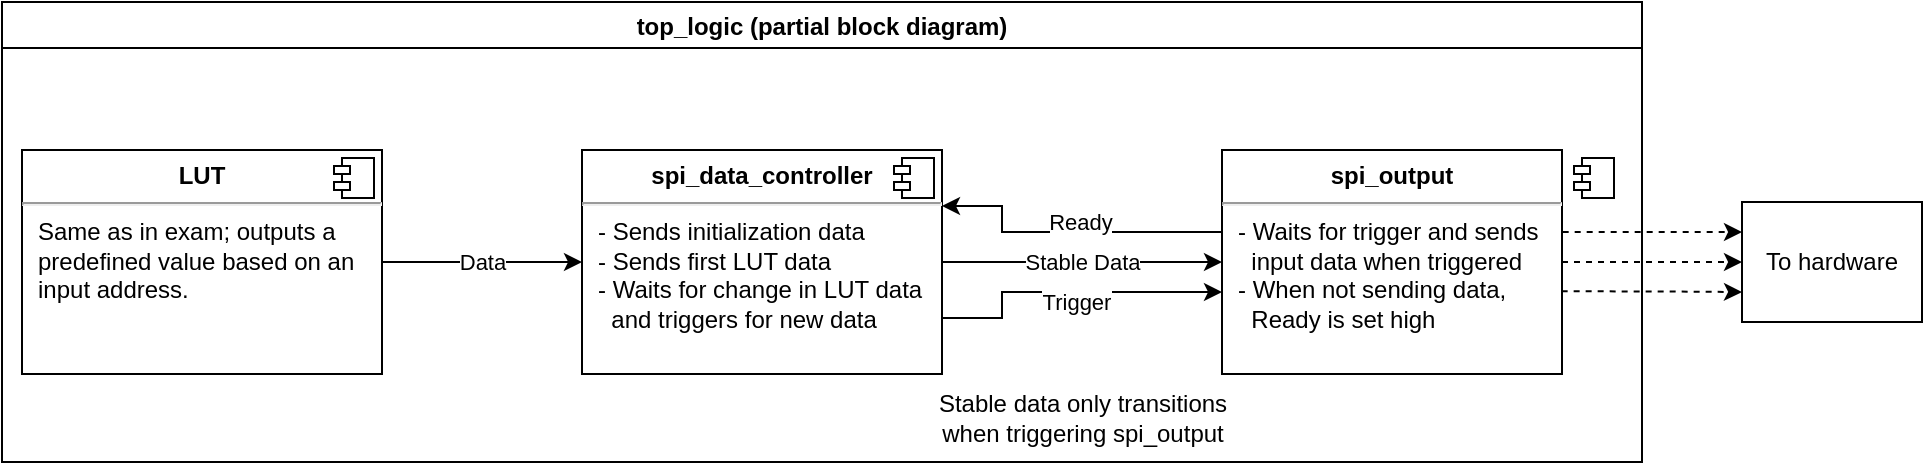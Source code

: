 <mxfile version="15.4.0" type="device"><diagram id="fG16XK2OZM1ZxjREfJTi" name="Page-1"><mxGraphModel dx="865" dy="506" grid="1" gridSize="10" guides="1" tooltips="1" connect="1" arrows="1" fold="1" page="1" pageScale="1" pageWidth="850" pageHeight="1100" math="0" shadow="0"><root><mxCell id="0"/><mxCell id="1" parent="0"/><mxCell id="7KXccephvjwc00-sj123-5" value="" style="edgeStyle=orthogonalEdgeStyle;rounded=0;orthogonalLoop=1;jettySize=auto;html=1;exitX=1;exitY=0.5;exitDx=0;exitDy=0;" edge="1" parent="1" source="7KXccephvjwc00-sj123-33"><mxGeometry relative="1" as="geometry"><mxPoint x="470" y="280" as="sourcePoint"/><mxPoint x="610" y="280" as="targetPoint"/></mxGeometry></mxCell><mxCell id="7KXccephvjwc00-sj123-11" value="Stable Data" style="edgeLabel;html=1;align=center;verticalAlign=middle;resizable=0;points=[];" vertex="1" connectable="0" parent="7KXccephvjwc00-sj123-5"><mxGeometry x="-0.306" y="-1" relative="1" as="geometry"><mxPoint x="21" y="-1" as="offset"/></mxGeometry></mxCell><mxCell id="7KXccephvjwc00-sj123-9" style="edgeStyle=orthogonalEdgeStyle;rounded=0;orthogonalLoop=1;jettySize=auto;html=1;exitX=1;exitY=0.75;exitDx=0;exitDy=0;entryX=0;entryY=0.75;entryDx=0;entryDy=0;" edge="1" parent="1" source="7KXccephvjwc00-sj123-33"><mxGeometry relative="1" as="geometry"><mxPoint x="470" y="303.75" as="sourcePoint"/><mxPoint x="610" y="295" as="targetPoint"/><Array as="points"><mxPoint x="500" y="308"/><mxPoint x="500" y="295"/></Array></mxGeometry></mxCell><mxCell id="7KXccephvjwc00-sj123-12" value="Trigger" style="edgeLabel;html=1;align=center;verticalAlign=middle;resizable=0;points=[];" vertex="1" connectable="0" parent="7KXccephvjwc00-sj123-9"><mxGeometry x="-0.293" relative="1" as="geometry"><mxPoint x="26" y="5" as="offset"/></mxGeometry></mxCell><mxCell id="7KXccephvjwc00-sj123-10" style="edgeStyle=orthogonalEdgeStyle;rounded=0;orthogonalLoop=1;jettySize=auto;html=1;exitX=1;exitY=0.25;exitDx=0;exitDy=0;entryX=0;entryY=0.25;entryDx=0;entryDy=0;endArrow=none;endFill=0;startArrow=classic;startFill=1;" edge="1" parent="1" source="7KXccephvjwc00-sj123-33"><mxGeometry relative="1" as="geometry"><mxPoint x="470" y="256.25" as="sourcePoint"/><mxPoint x="610" y="265" as="targetPoint"/><Array as="points"><mxPoint x="500" y="252"/><mxPoint x="500" y="265"/></Array></mxGeometry></mxCell><mxCell id="7KXccephvjwc00-sj123-13" value="Ready" style="edgeLabel;html=1;align=center;verticalAlign=middle;resizable=0;points=[];" vertex="1" connectable="0" parent="7KXccephvjwc00-sj123-10"><mxGeometry x="0.296" y="-2" relative="1" as="geometry"><mxPoint x="-17" y="-7" as="offset"/></mxGeometry></mxCell><mxCell id="7KXccephvjwc00-sj123-18" value="" style="edgeStyle=orthogonalEdgeStyle;rounded=0;orthogonalLoop=1;jettySize=auto;html=1;startArrow=none;startFill=0;endArrow=classic;endFill=1;dashed=1;exitX=1;exitY=0.5;exitDx=0;exitDy=0;" edge="1" parent="1" source="7KXccephvjwc00-sj123-35" target="7KXccephvjwc00-sj123-17"><mxGeometry relative="1" as="geometry"><mxPoint x="810" y="280" as="sourcePoint"/></mxGeometry></mxCell><mxCell id="7KXccephvjwc00-sj123-19" style="edgeStyle=orthogonalEdgeStyle;rounded=0;orthogonalLoop=1;jettySize=auto;html=1;exitX=0.999;exitY=0.631;exitDx=0;exitDy=0;entryX=0;entryY=0.75;entryDx=0;entryDy=0;startArrow=none;startFill=0;endArrow=classic;endFill=1;dashed=1;exitPerimeter=0;" edge="1" parent="1" source="7KXccephvjwc00-sj123-35" target="7KXccephvjwc00-sj123-17"><mxGeometry relative="1" as="geometry"><mxPoint x="810" y="295" as="sourcePoint"/></mxGeometry></mxCell><mxCell id="7KXccephvjwc00-sj123-20" style="edgeStyle=orthogonalEdgeStyle;rounded=0;orthogonalLoop=1;jettySize=auto;html=1;exitX=1.002;exitY=0.366;exitDx=0;exitDy=0;entryX=0;entryY=0.25;entryDx=0;entryDy=0;startArrow=none;startFill=0;endArrow=classic;endFill=1;dashed=1;exitPerimeter=0;" edge="1" parent="1" source="7KXccephvjwc00-sj123-35" target="7KXccephvjwc00-sj123-17"><mxGeometry relative="1" as="geometry"><mxPoint x="810" y="265" as="sourcePoint"/></mxGeometry></mxCell><mxCell id="7KXccephvjwc00-sj123-17" value="To hardware" style="whiteSpace=wrap;html=1;rounded=0;" vertex="1" parent="1"><mxGeometry x="870" y="250" width="90" height="60" as="geometry"/></mxCell><mxCell id="7KXccephvjwc00-sj123-39" value="top_logic (partial block diagram)" style="swimlane;" vertex="1" parent="1"><mxGeometry y="150" width="820" height="230" as="geometry"/></mxCell><mxCell id="7KXccephvjwc00-sj123-35" value="&lt;p style=&quot;margin: 0px ; margin-top: 6px ; text-align: center&quot;&gt;&lt;span&gt;&lt;b&gt;spi_output&lt;/b&gt;&lt;/span&gt;&lt;br&gt;&lt;/p&gt;&lt;hr&gt;&lt;p style=&quot;margin: 0px ; margin-left: 8px&quot;&gt;&lt;span style=&quot;text-align: center&quot;&gt;- Waits for trigger and sends&amp;nbsp;&lt;/span&gt;&lt;/p&gt;&lt;p style=&quot;margin: 0px ; margin-left: 8px&quot;&gt;&lt;span style=&quot;text-align: center&quot;&gt;&amp;nbsp; input data when triggered&lt;/span&gt;&lt;br style=&quot;text-align: center&quot;&gt;&lt;span style=&quot;text-align: center&quot;&gt;- When not sending data,&amp;nbsp;&lt;/span&gt;&lt;/p&gt;&lt;p style=&quot;margin: 0px ; margin-left: 8px&quot;&gt;&lt;span style=&quot;text-align: center&quot;&gt;&amp;nbsp; Ready is set high&lt;/span&gt;&lt;/p&gt;" style="align=left;overflow=fill;html=1;dropTarget=0;" vertex="1" parent="7KXccephvjwc00-sj123-39"><mxGeometry x="610" y="74" width="170" height="112" as="geometry"/></mxCell><mxCell id="7KXccephvjwc00-sj123-36" value="" style="shape=component;jettyWidth=8;jettyHeight=4;" vertex="1" parent="7KXccephvjwc00-sj123-39"><mxGeometry x="1" width="20" height="20" relative="1" as="geometry"><mxPoint x="-34" y="78" as="offset"/></mxGeometry></mxCell><mxCell id="7KXccephvjwc00-sj123-33" value="&lt;p style=&quot;margin: 0px ; margin-top: 6px ; text-align: center&quot;&gt;&lt;span&gt;&lt;b&gt;spi_data_controller&lt;/b&gt;&lt;/span&gt;&lt;br&gt;&lt;/p&gt;&lt;hr&gt;&lt;p style=&quot;margin: 0px ; margin-left: 8px&quot;&gt;&lt;span style=&quot;text-align: center&quot;&gt;- Sends initialization data&lt;/span&gt;&lt;br style=&quot;text-align: center&quot;&gt;&lt;span style=&quot;text-align: center&quot;&gt;- Sends first LUT data&lt;/span&gt;&lt;br style=&quot;text-align: center&quot;&gt;&lt;span style=&quot;text-align: center&quot;&gt;- Waits for change in LUT data&amp;nbsp;&lt;/span&gt;&lt;/p&gt;&lt;p style=&quot;margin: 0px ; margin-left: 8px&quot;&gt;&lt;span style=&quot;text-align: center&quot;&gt;&amp;nbsp; and triggers for new data&lt;/span&gt;&lt;br&gt;&lt;/p&gt;" style="align=left;overflow=fill;html=1;dropTarget=0;" vertex="1" parent="7KXccephvjwc00-sj123-39"><mxGeometry x="290" y="74" width="180" height="112" as="geometry"/></mxCell><mxCell id="7KXccephvjwc00-sj123-34" value="" style="shape=component;jettyWidth=8;jettyHeight=4;" vertex="1" parent="7KXccephvjwc00-sj123-33"><mxGeometry x="1" width="20" height="20" relative="1" as="geometry"><mxPoint x="-24" y="4" as="offset"/></mxGeometry></mxCell><mxCell id="7KXccephvjwc00-sj123-37" value="&lt;p style=&quot;margin: 0px ; margin-top: 6px ; text-align: center&quot;&gt;&lt;span&gt;&lt;b&gt;LUT&lt;/b&gt;&lt;/span&gt;&lt;br&gt;&lt;/p&gt;&lt;hr&gt;&lt;p style=&quot;margin: 0px 0px 0px 8px&quot;&gt;Same as in exam; outputs a&amp;nbsp;&lt;/p&gt;&lt;p style=&quot;margin: 0px 0px 0px 8px&quot;&gt;predefined value based on an&amp;nbsp;&lt;/p&gt;&lt;p style=&quot;margin: 0px 0px 0px 8px&quot;&gt;input address.&lt;/p&gt;" style="align=left;overflow=fill;html=1;dropTarget=0;" vertex="1" parent="7KXccephvjwc00-sj123-39"><mxGeometry x="10" y="74" width="180" height="112" as="geometry"/></mxCell><mxCell id="7KXccephvjwc00-sj123-38" value="" style="shape=component;jettyWidth=8;jettyHeight=4;" vertex="1" parent="7KXccephvjwc00-sj123-37"><mxGeometry x="1" width="20" height="20" relative="1" as="geometry"><mxPoint x="-24" y="4" as="offset"/></mxGeometry></mxCell><mxCell id="7KXccephvjwc00-sj123-15" style="edgeStyle=orthogonalEdgeStyle;rounded=0;orthogonalLoop=1;jettySize=auto;html=1;exitX=1;exitY=0.5;exitDx=0;exitDy=0;entryX=0;entryY=0.5;entryDx=0;entryDy=0;startArrow=none;startFill=0;endArrow=classic;endFill=1;" edge="1" parent="7KXccephvjwc00-sj123-39" source="7KXccephvjwc00-sj123-37" target="7KXccephvjwc00-sj123-33"><mxGeometry relative="1" as="geometry"><mxPoint x="190" y="130" as="sourcePoint"/><mxPoint x="300" y="130" as="targetPoint"/></mxGeometry></mxCell><mxCell id="7KXccephvjwc00-sj123-16" value="Data" style="edgeLabel;html=1;align=center;verticalAlign=middle;resizable=0;points=[];" vertex="1" connectable="0" parent="7KXccephvjwc00-sj123-15"><mxGeometry x="0.603" y="-1" relative="1" as="geometry"><mxPoint x="-30" y="-1" as="offset"/></mxGeometry></mxCell><mxCell id="7KXccephvjwc00-sj123-22" value="Stable data only transitions &lt;br&gt;when triggering spi_output" style="text;html=1;align=center;verticalAlign=middle;resizable=0;points=[];autosize=1;strokeColor=none;fillColor=none;" vertex="1" parent="7KXccephvjwc00-sj123-39"><mxGeometry x="460" y="193" width="160" height="30" as="geometry"/></mxCell></root></mxGraphModel></diagram></mxfile>